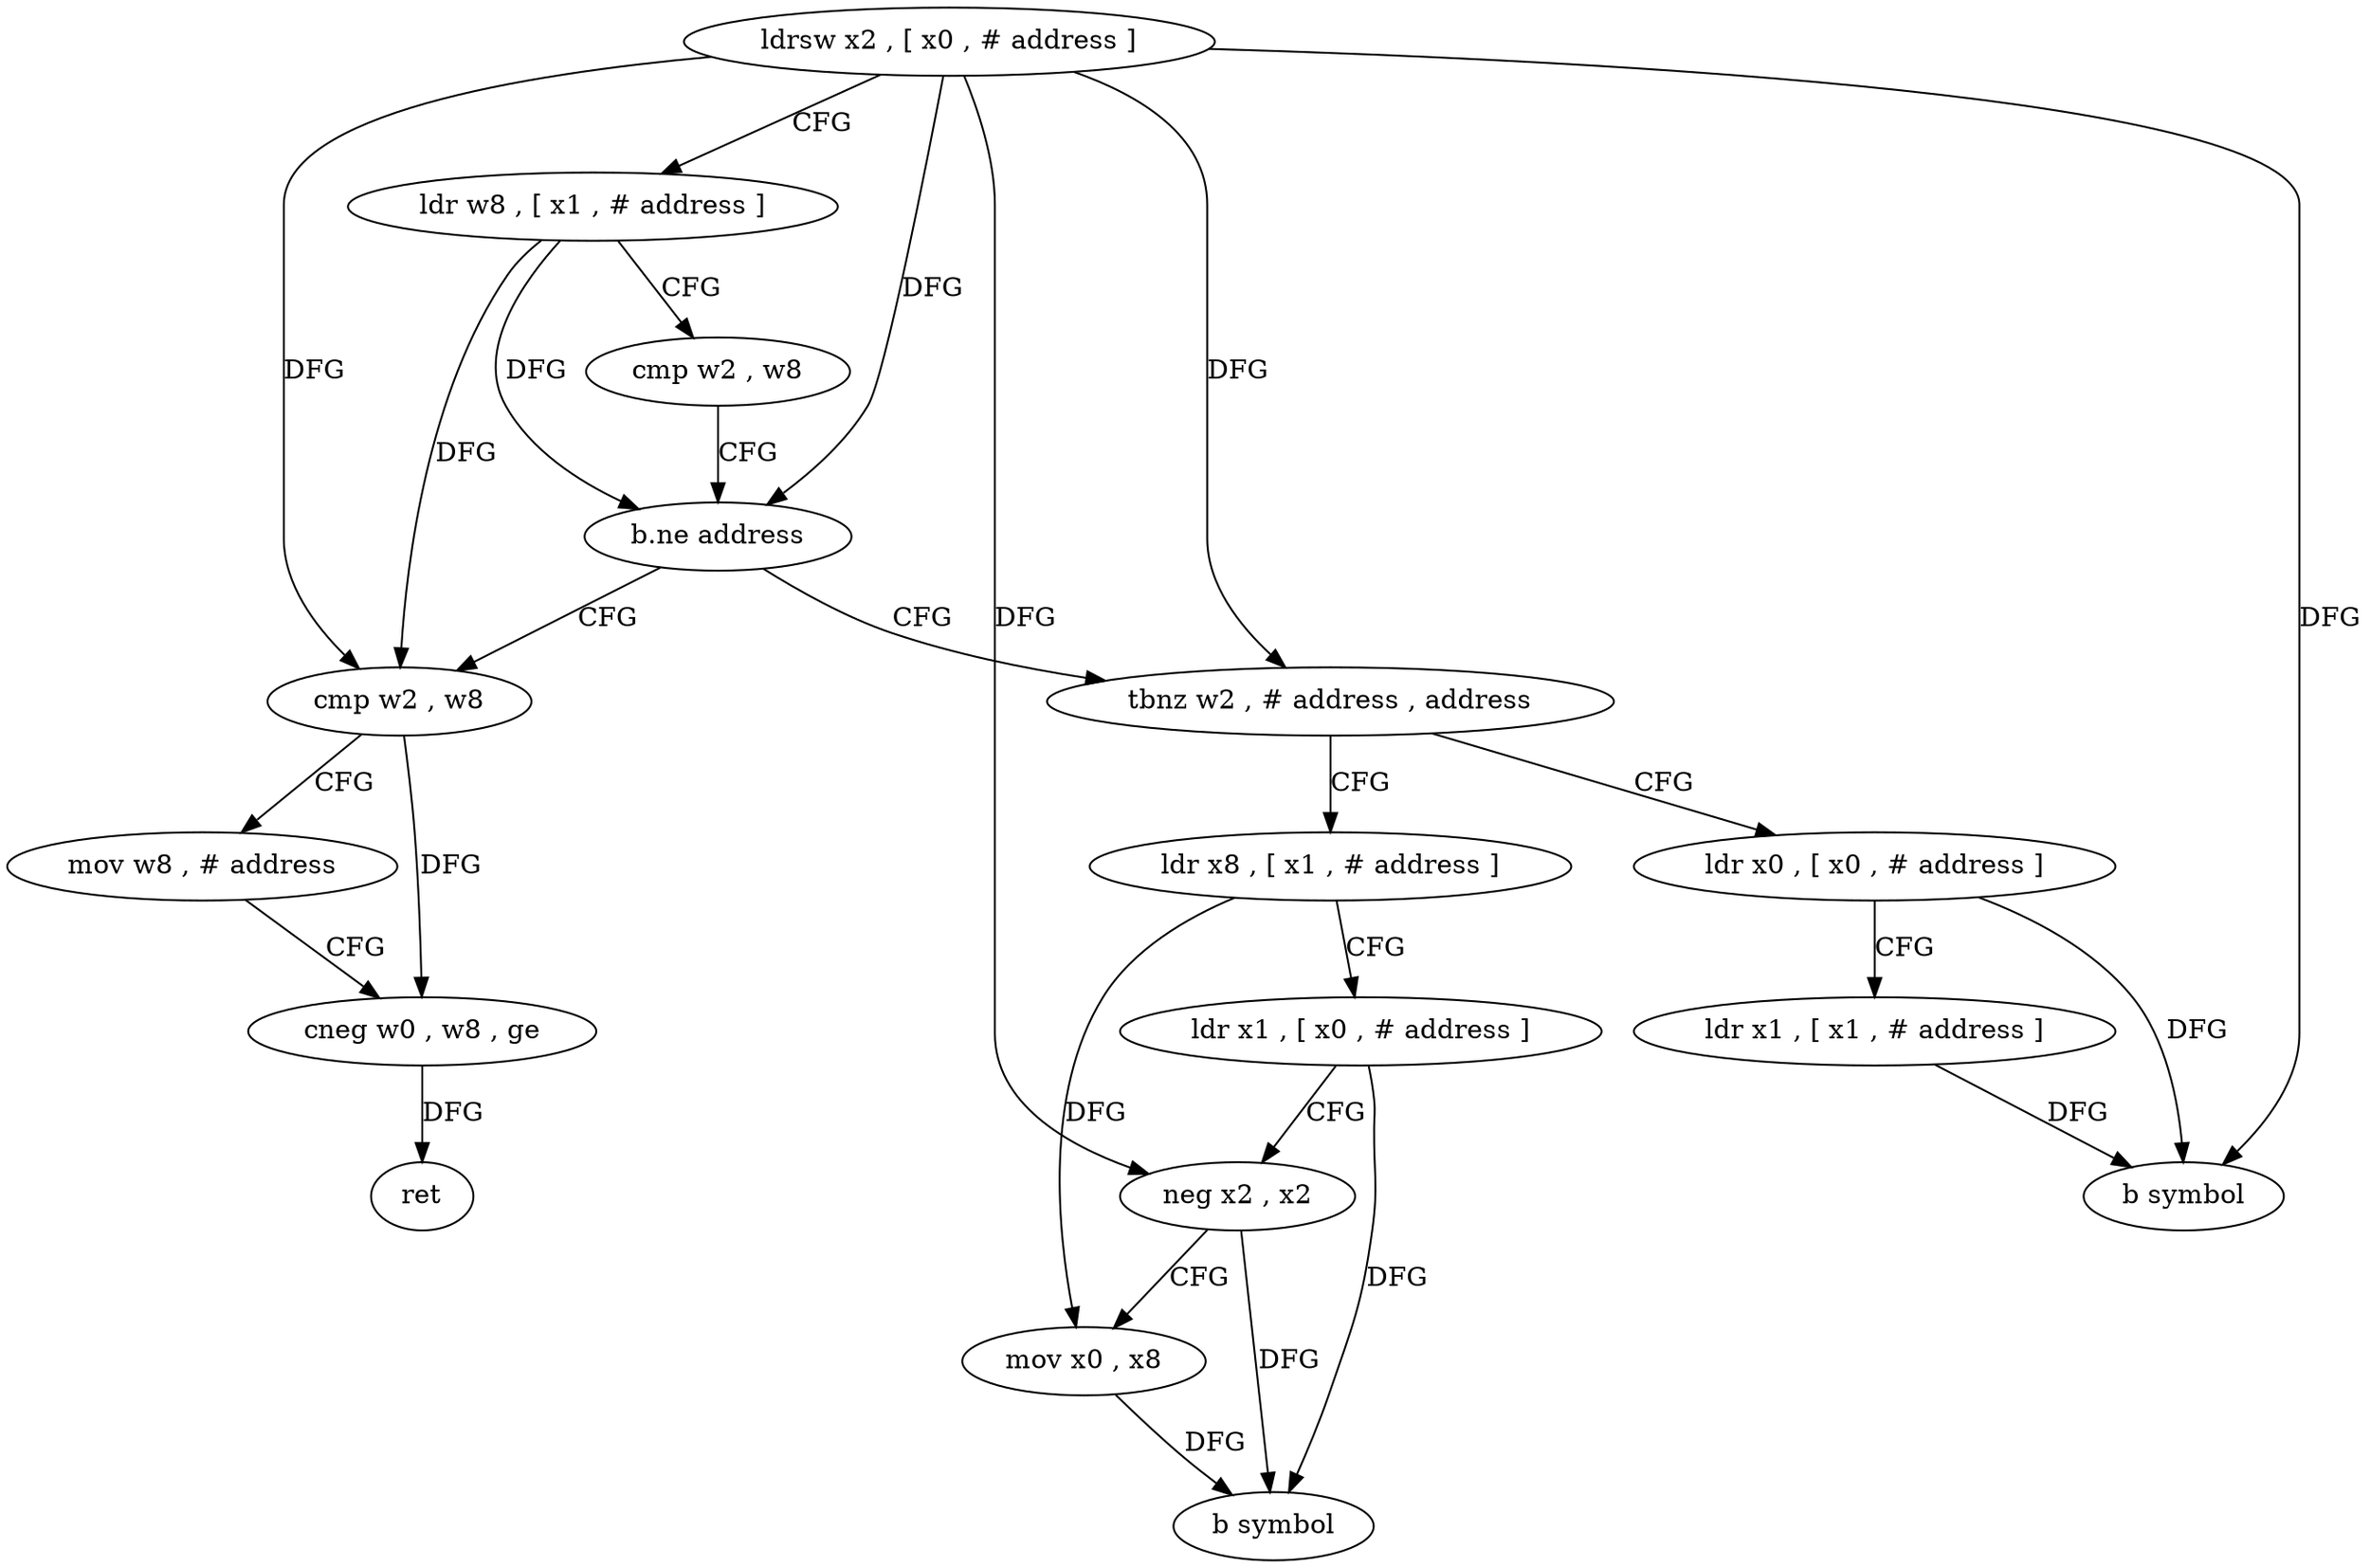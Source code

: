 digraph "func" {
"4223980" [label = "ldrsw x2 , [ x0 , # address ]" ]
"4223984" [label = "ldr w8 , [ x1 , # address ]" ]
"4223988" [label = "cmp w2 , w8" ]
"4223992" [label = "b.ne address" ]
"4224012" [label = "cmp w2 , w8" ]
"4223996" [label = "tbnz w2 , # address , address" ]
"4224016" [label = "mov w8 , # address" ]
"4224020" [label = "cneg w0 , w8 , ge" ]
"4224024" [label = "ret" ]
"4224028" [label = "ldr x8 , [ x1 , # address ]" ]
"4224000" [label = "ldr x0 , [ x0 , # address ]" ]
"4224032" [label = "ldr x1 , [ x0 , # address ]" ]
"4224036" [label = "neg x2 , x2" ]
"4224040" [label = "mov x0 , x8" ]
"4224044" [label = "b symbol" ]
"4224004" [label = "ldr x1 , [ x1 , # address ]" ]
"4224008" [label = "b symbol" ]
"4223980" -> "4223984" [ label = "CFG" ]
"4223980" -> "4223992" [ label = "DFG" ]
"4223980" -> "4224012" [ label = "DFG" ]
"4223980" -> "4223996" [ label = "DFG" ]
"4223980" -> "4224036" [ label = "DFG" ]
"4223980" -> "4224008" [ label = "DFG" ]
"4223984" -> "4223988" [ label = "CFG" ]
"4223984" -> "4223992" [ label = "DFG" ]
"4223984" -> "4224012" [ label = "DFG" ]
"4223988" -> "4223992" [ label = "CFG" ]
"4223992" -> "4224012" [ label = "CFG" ]
"4223992" -> "4223996" [ label = "CFG" ]
"4224012" -> "4224016" [ label = "CFG" ]
"4224012" -> "4224020" [ label = "DFG" ]
"4223996" -> "4224028" [ label = "CFG" ]
"4223996" -> "4224000" [ label = "CFG" ]
"4224016" -> "4224020" [ label = "CFG" ]
"4224020" -> "4224024" [ label = "DFG" ]
"4224028" -> "4224032" [ label = "CFG" ]
"4224028" -> "4224040" [ label = "DFG" ]
"4224000" -> "4224004" [ label = "CFG" ]
"4224000" -> "4224008" [ label = "DFG" ]
"4224032" -> "4224036" [ label = "CFG" ]
"4224032" -> "4224044" [ label = "DFG" ]
"4224036" -> "4224040" [ label = "CFG" ]
"4224036" -> "4224044" [ label = "DFG" ]
"4224040" -> "4224044" [ label = "DFG" ]
"4224004" -> "4224008" [ label = "DFG" ]
}
